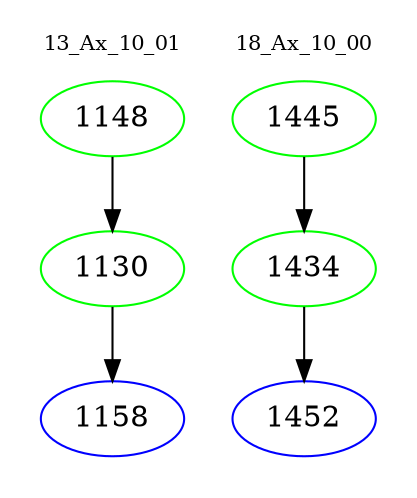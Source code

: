 digraph{
subgraph cluster_0 {
color = white
label = "13_Ax_10_01";
fontsize=10;
T0_1148 [label="1148", color="green"]
T0_1148 -> T0_1130 [color="black"]
T0_1130 [label="1130", color="green"]
T0_1130 -> T0_1158 [color="black"]
T0_1158 [label="1158", color="blue"]
}
subgraph cluster_1 {
color = white
label = "18_Ax_10_00";
fontsize=10;
T1_1445 [label="1445", color="green"]
T1_1445 -> T1_1434 [color="black"]
T1_1434 [label="1434", color="green"]
T1_1434 -> T1_1452 [color="black"]
T1_1452 [label="1452", color="blue"]
}
}
